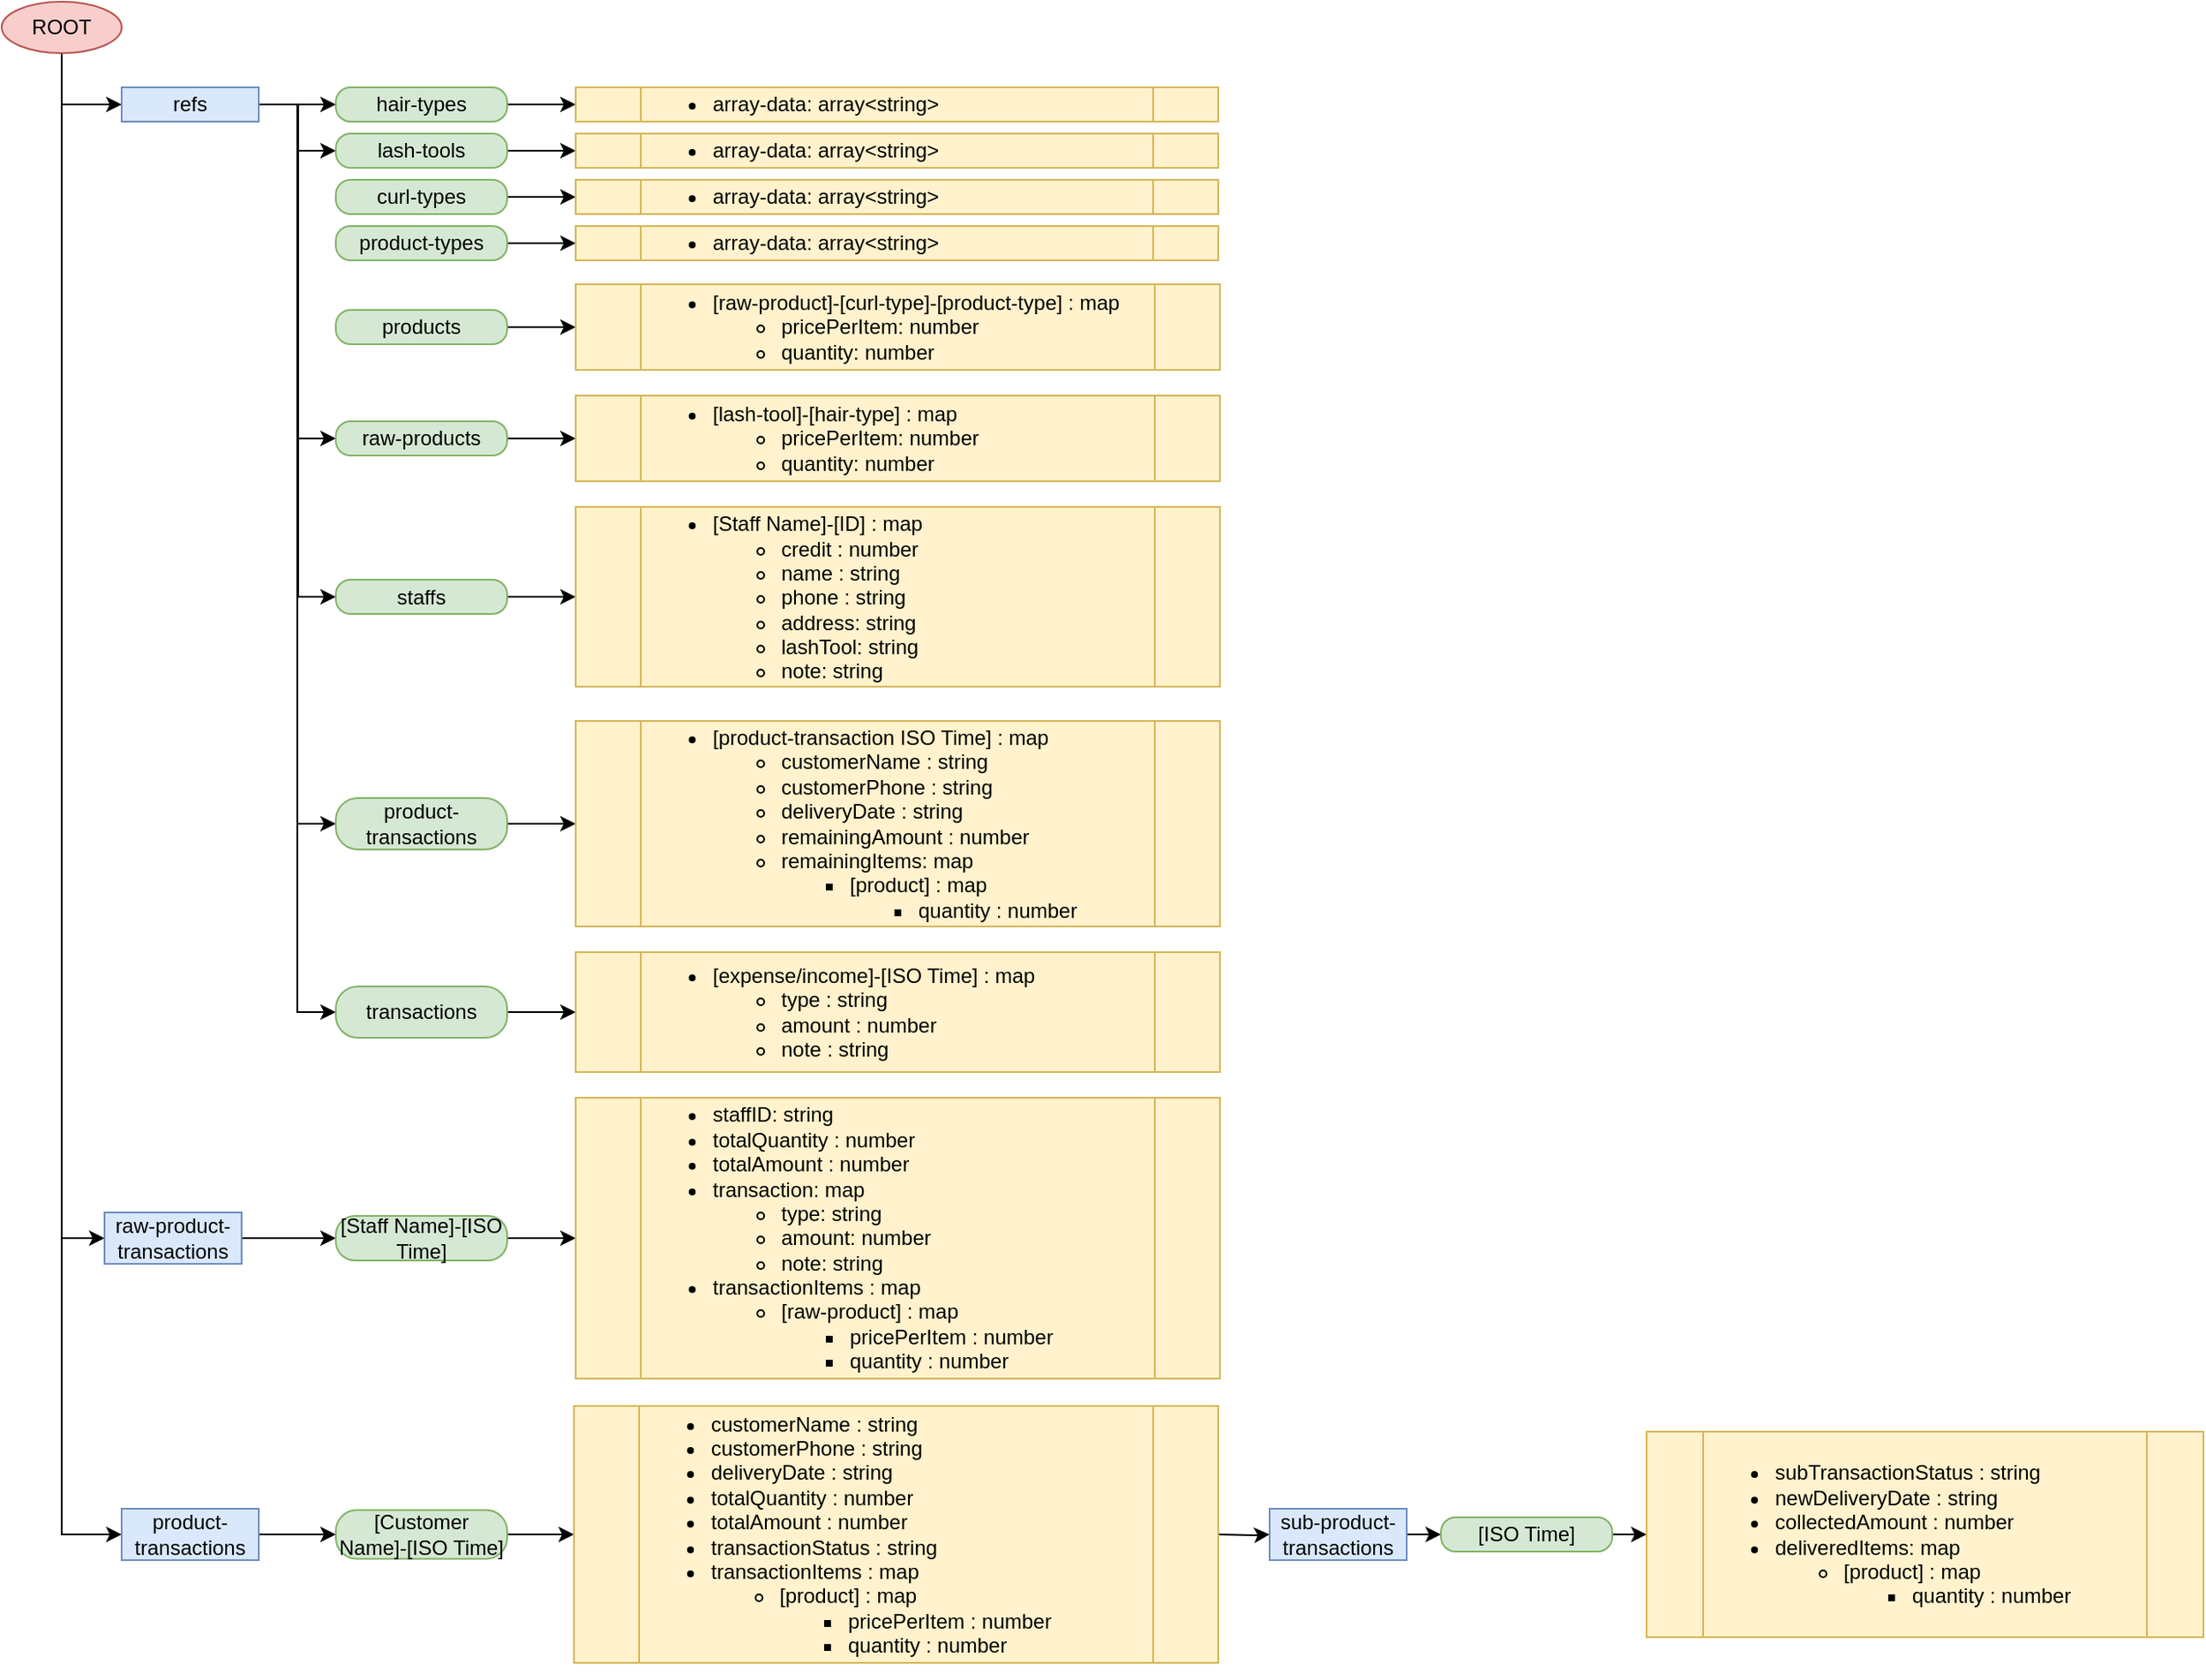 <mxfile version="12.4.2" type="github" pages="1">
  <diagram id="kYJ5HBrduz4aDRdKf72d" name="Page-1">
    <mxGraphModel dx="2383" dy="1231" grid="1" gridSize="10" guides="1" tooltips="1" connect="1" arrows="1" fold="1" page="1" pageScale="1" pageWidth="1100" pageHeight="850" math="0" shadow="0">
      <root>
        <mxCell id="0"/>
        <mxCell id="1" parent="0"/>
        <mxCell id="wLOCGakWQ1x5J9LID62g-5" style="edgeStyle=orthogonalEdgeStyle;rounded=0;orthogonalLoop=1;jettySize=auto;html=1;exitX=0.5;exitY=1;exitDx=0;exitDy=0;entryX=0;entryY=0.5;entryDx=0;entryDy=0;" parent="1" source="wLOCGakWQ1x5J9LID62g-7" target="wLOCGakWQ1x5J9LID62g-3" edge="1">
          <mxGeometry relative="1" as="geometry">
            <mxPoint x="60" y="30" as="sourcePoint"/>
          </mxGeometry>
        </mxCell>
        <mxCell id="wLOCGakWQ1x5J9LID62g-20" style="edgeStyle=orthogonalEdgeStyle;rounded=0;orthogonalLoop=1;jettySize=auto;html=1;exitX=1;exitY=0.5;exitDx=0;exitDy=0;entryX=0;entryY=0.5;entryDx=0;entryDy=0;" parent="1" source="wLOCGakWQ1x5J9LID62g-3" target="wLOCGakWQ1x5J9LID62g-8" edge="1">
          <mxGeometry relative="1" as="geometry"/>
        </mxCell>
        <mxCell id="wLOCGakWQ1x5J9LID62g-24" style="edgeStyle=orthogonalEdgeStyle;rounded=0;orthogonalLoop=1;jettySize=auto;html=1;exitX=1;exitY=0.5;exitDx=0;exitDy=0;entryX=0;entryY=0.5;entryDx=0;entryDy=0;" parent="1" source="wLOCGakWQ1x5J9LID62g-3" target="wLOCGakWQ1x5J9LID62g-11" edge="1">
          <mxGeometry relative="1" as="geometry"/>
        </mxCell>
        <mxCell id="wLOCGakWQ1x5J9LID62g-25" style="edgeStyle=orthogonalEdgeStyle;rounded=0;orthogonalLoop=1;jettySize=auto;html=1;exitX=1;exitY=0.5;exitDx=0;exitDy=0;entryX=0;entryY=0.5;entryDx=0;entryDy=0;" parent="1" source="wLOCGakWQ1x5J9LID62g-3" target="wLOCGakWQ1x5J9LID62g-9" edge="1">
          <mxGeometry relative="1" as="geometry"/>
        </mxCell>
        <mxCell id="wLOCGakWQ1x5J9LID62g-26" style="edgeStyle=orthogonalEdgeStyle;rounded=0;orthogonalLoop=1;jettySize=auto;html=1;entryX=0;entryY=0.5;entryDx=0;entryDy=0;" parent="1" target="wLOCGakWQ1x5J9LID62g-12" edge="1">
          <mxGeometry relative="1" as="geometry">
            <mxPoint x="183" y="200" as="sourcePoint"/>
            <Array as="points">
              <mxPoint x="183" y="70"/>
              <mxPoint x="183" y="210"/>
            </Array>
          </mxGeometry>
        </mxCell>
        <mxCell id="wLOCGakWQ1x5J9LID62g-78" style="edgeStyle=orthogonalEdgeStyle;rounded=0;orthogonalLoop=1;jettySize=auto;html=1;exitX=1;exitY=0.5;exitDx=0;exitDy=0;entryX=0;entryY=0.5;entryDx=0;entryDy=0;" parent="1" source="wLOCGakWQ1x5J9LID62g-3" target="wLOCGakWQ1x5J9LID62g-66" edge="1">
          <mxGeometry relative="1" as="geometry"/>
        </mxCell>
        <mxCell id="wLOCGakWQ1x5J9LID62g-80" style="edgeStyle=orthogonalEdgeStyle;rounded=0;orthogonalLoop=1;jettySize=auto;html=1;exitX=1;exitY=0.5;exitDx=0;exitDy=0;entryX=0;entryY=0.5;entryDx=0;entryDy=0;" parent="1" source="wLOCGakWQ1x5J9LID62g-3" target="wLOCGakWQ1x5J9LID62g-69" edge="1">
          <mxGeometry relative="1" as="geometry"/>
        </mxCell>
        <mxCell id="wLOCGakWQ1x5J9LID62g-3" value="refs" style="rounded=0;whiteSpace=wrap;html=1;fillColor=#dae8fc;strokeColor=#6c8ebf;" parent="1" vertex="1">
          <mxGeometry x="80" y="60" width="80" height="20" as="geometry"/>
        </mxCell>
        <mxCell id="wLOCGakWQ1x5J9LID62g-46" style="edgeStyle=orthogonalEdgeStyle;rounded=0;orthogonalLoop=1;jettySize=auto;html=1;exitX=0.5;exitY=1;exitDx=0;exitDy=0;entryX=0;entryY=0.5;entryDx=0;entryDy=0;" parent="1" source="wLOCGakWQ1x5J9LID62g-7" target="wLOCGakWQ1x5J9LID62g-40" edge="1">
          <mxGeometry relative="1" as="geometry"/>
        </mxCell>
        <mxCell id="wLOCGakWQ1x5J9LID62g-77" style="edgeStyle=orthogonalEdgeStyle;rounded=0;orthogonalLoop=1;jettySize=auto;html=1;exitX=0.5;exitY=1;exitDx=0;exitDy=0;entryX=0;entryY=0.5;entryDx=0;entryDy=0;" parent="1" source="wLOCGakWQ1x5J9LID62g-7" target="wLOCGakWQ1x5J9LID62g-48" edge="1">
          <mxGeometry relative="1" as="geometry"/>
        </mxCell>
        <mxCell id="wLOCGakWQ1x5J9LID62g-7" value="ROOT" style="ellipse;whiteSpace=wrap;html=1;fillColor=#f8cecc;strokeColor=#b85450;" parent="1" vertex="1">
          <mxGeometry x="10" y="10" width="70" height="30" as="geometry"/>
        </mxCell>
        <mxCell id="wLOCGakWQ1x5J9LID62g-19" style="edgeStyle=orthogonalEdgeStyle;rounded=0;orthogonalLoop=1;jettySize=auto;html=1;exitX=1;exitY=0.5;exitDx=0;exitDy=0;entryX=0;entryY=0.5;entryDx=0;entryDy=0;" parent="1" source="wLOCGakWQ1x5J9LID62g-8" target="wLOCGakWQ1x5J9LID62g-15" edge="1">
          <mxGeometry relative="1" as="geometry">
            <mxPoint x="295.333" y="70.333" as="sourcePoint"/>
          </mxGeometry>
        </mxCell>
        <mxCell id="wLOCGakWQ1x5J9LID62g-8" value="hair-types" style="rounded=1;whiteSpace=wrap;html=1;arcSize=43;fillColor=#d5e8d4;strokeColor=#82b366;" parent="1" vertex="1">
          <mxGeometry x="205" y="60" width="100" height="20" as="geometry"/>
        </mxCell>
        <mxCell id="wLOCGakWQ1x5J9LID62g-22" style="edgeStyle=orthogonalEdgeStyle;rounded=0;orthogonalLoop=1;jettySize=auto;html=1;exitX=1;exitY=0.5;exitDx=0;exitDy=0;entryX=0;entryY=0.5;entryDx=0;entryDy=0;" parent="1" source="wLOCGakWQ1x5J9LID62g-9" target="wLOCGakWQ1x5J9LID62g-16" edge="1">
          <mxGeometry relative="1" as="geometry">
            <mxPoint x="295.333" y="330" as="sourcePoint"/>
          </mxGeometry>
        </mxCell>
        <mxCell id="wLOCGakWQ1x5J9LID62g-9" value="raw-products" style="rounded=1;whiteSpace=wrap;html=1;arcSize=43;fillColor=#d5e8d4;strokeColor=#82b366;" parent="1" vertex="1">
          <mxGeometry x="205" y="255" width="100" height="20" as="geometry"/>
        </mxCell>
        <mxCell id="wLOCGakWQ1x5J9LID62g-21" style="edgeStyle=orthogonalEdgeStyle;rounded=0;orthogonalLoop=1;jettySize=auto;html=1;exitX=1;exitY=0.5;exitDx=0;exitDy=0;entryX=0;entryY=0.5;entryDx=0;entryDy=0;" parent="1" source="wLOCGakWQ1x5J9LID62g-11" target="wLOCGakWQ1x5J9LID62g-18" edge="1">
          <mxGeometry relative="1" as="geometry">
            <mxPoint x="295.333" y="100.333" as="sourcePoint"/>
          </mxGeometry>
        </mxCell>
        <mxCell id="wLOCGakWQ1x5J9LID62g-11" value="lash-tools" style="rounded=1;whiteSpace=wrap;html=1;arcSize=43;fillColor=#d5e8d4;strokeColor=#82b366;" parent="1" vertex="1">
          <mxGeometry x="205" y="87" width="100" height="20" as="geometry"/>
        </mxCell>
        <mxCell id="wLOCGakWQ1x5J9LID62g-23" style="edgeStyle=orthogonalEdgeStyle;rounded=0;orthogonalLoop=1;jettySize=auto;html=1;exitX=1;exitY=0.5;exitDx=0;exitDy=0;entryX=0;entryY=0.5;entryDx=0;entryDy=0;" parent="1" source="wLOCGakWQ1x5J9LID62g-12" target="wLOCGakWQ1x5J9LID62g-14" edge="1">
          <mxGeometry relative="1" as="geometry">
            <mxPoint x="295.333" y="395.333" as="sourcePoint"/>
          </mxGeometry>
        </mxCell>
        <mxCell id="wLOCGakWQ1x5J9LID62g-12" value="staffs" style="rounded=1;whiteSpace=wrap;html=1;arcSize=43;fillColor=#d5e8d4;strokeColor=#82b366;" parent="1" vertex="1">
          <mxGeometry x="205" y="347.5" width="100" height="20" as="geometry"/>
        </mxCell>
        <mxCell id="wLOCGakWQ1x5J9LID62g-14" value="&lt;blockquote style=&quot;margin: 0 0 0 40px ; border: none ; padding: 0px&quot;&gt;&lt;/blockquote&gt;&lt;ul&gt;&lt;li&gt;[Staff Name]-[ID] : map&lt;/li&gt;&lt;ul&gt;&lt;li&gt;credit : number&lt;/li&gt;&lt;li&gt;name : string&lt;/li&gt;&lt;li&gt;phone : string&lt;/li&gt;&lt;li&gt;address: string&lt;/li&gt;&lt;li&gt;lashTool: string&lt;/li&gt;&lt;li&gt;note: string&lt;/li&gt;&lt;/ul&gt;&lt;/ul&gt;&lt;blockquote style=&quot;margin: 0 0 0 40px ; border: none ; padding: 0px&quot;&gt;&lt;/blockquote&gt;" style="shape=process;whiteSpace=wrap;html=1;backgroundOutline=1;align=left;fillColor=#fff2cc;strokeColor=#d6b656;" parent="1" vertex="1">
          <mxGeometry x="345" y="305" width="376" height="105" as="geometry"/>
        </mxCell>
        <mxCell id="wLOCGakWQ1x5J9LID62g-15" value="&lt;ul&gt;&lt;li&gt;array-data: array&amp;lt;string&amp;gt;&lt;/li&gt;&lt;/ul&gt;" style="shape=process;whiteSpace=wrap;html=1;backgroundOutline=1;align=left;fillColor=#fff2cc;strokeColor=#d6b656;" parent="1" vertex="1">
          <mxGeometry x="345" y="60" width="375" height="20" as="geometry"/>
        </mxCell>
        <mxCell id="wLOCGakWQ1x5J9LID62g-16" value="&lt;ul&gt;&lt;li&gt;[lash-tool]-[hair-type] : map&lt;/li&gt;&lt;ul&gt;&lt;li&gt;pricePerItem: number&lt;/li&gt;&lt;li&gt;quantity: number&lt;/li&gt;&lt;/ul&gt;&lt;/ul&gt;" style="shape=process;whiteSpace=wrap;html=1;backgroundOutline=1;align=left;fillColor=#fff2cc;strokeColor=#d6b656;" parent="1" vertex="1">
          <mxGeometry x="345" y="240" width="376" height="50" as="geometry"/>
        </mxCell>
        <mxCell id="wLOCGakWQ1x5J9LID62g-18" value="&lt;ul&gt;&lt;li&gt;array-data: array&amp;lt;string&amp;gt;&lt;/li&gt;&lt;/ul&gt;" style="shape=process;whiteSpace=wrap;html=1;backgroundOutline=1;align=left;fillColor=#fff2cc;strokeColor=#d6b656;" parent="1" vertex="1">
          <mxGeometry x="345" y="87" width="375" height="20" as="geometry"/>
        </mxCell>
        <mxCell id="wLOCGakWQ1x5J9LID62g-45" style="edgeStyle=orthogonalEdgeStyle;rounded=0;orthogonalLoop=1;jettySize=auto;html=1;exitX=1;exitY=0.5;exitDx=0;exitDy=0;entryX=0;entryY=0.5;entryDx=0;entryDy=0;" parent="1" source="wLOCGakWQ1x5J9LID62g-40" target="wLOCGakWQ1x5J9LID62g-43" edge="1">
          <mxGeometry relative="1" as="geometry"/>
        </mxCell>
        <mxCell id="wLOCGakWQ1x5J9LID62g-40" value="raw-product-transactions" style="rounded=0;whiteSpace=wrap;html=1;fillColor=#dae8fc;strokeColor=#6c8ebf;" parent="1" vertex="1">
          <mxGeometry x="70" y="717" width="80" height="30" as="geometry"/>
        </mxCell>
        <mxCell id="wLOCGakWQ1x5J9LID62g-42" style="edgeStyle=orthogonalEdgeStyle;rounded=0;orthogonalLoop=1;jettySize=auto;html=1;exitX=1;exitY=0.5;exitDx=0;exitDy=0;entryX=0;entryY=0.5;entryDx=0;entryDy=0;" parent="1" source="wLOCGakWQ1x5J9LID62g-43" target="wLOCGakWQ1x5J9LID62g-44" edge="1">
          <mxGeometry relative="1" as="geometry"/>
        </mxCell>
        <mxCell id="wLOCGakWQ1x5J9LID62g-43" value="[Staff Name]-[ISO Time]" style="rounded=1;whiteSpace=wrap;html=1;arcSize=43;fillColor=#d5e8d4;strokeColor=#82b366;" parent="1" vertex="1">
          <mxGeometry x="205" y="719" width="100" height="26" as="geometry"/>
        </mxCell>
        <mxCell id="wLOCGakWQ1x5J9LID62g-44" value="&lt;blockquote style=&quot;margin: 0 0 0 40px ; border: none ; padding: 0px&quot;&gt;&lt;/blockquote&gt;&lt;ul&gt;&lt;li&gt;staffID: string&lt;/li&gt;&lt;li&gt;totalQuantity : number&lt;/li&gt;&lt;li&gt;totalAmount : number&lt;/li&gt;&lt;li&gt;transaction: map&lt;/li&gt;&lt;ul&gt;&lt;li&gt;type: string&lt;/li&gt;&lt;li&gt;amount: number&lt;/li&gt;&lt;li&gt;note: string&lt;/li&gt;&lt;/ul&gt;&lt;li&gt;transactionItems : map&lt;/li&gt;&lt;ul&gt;&lt;li&gt;[raw-product] : map&lt;/li&gt;&lt;ul&gt;&lt;li&gt;pricePerItem : number&lt;/li&gt;&lt;li&gt;quantity : number&lt;/li&gt;&lt;/ul&gt;&lt;/ul&gt;&lt;/ul&gt;&lt;blockquote style=&quot;margin: 0 0 0 40px ; border: none ; padding: 0px&quot;&gt;&lt;/blockquote&gt;" style="shape=process;whiteSpace=wrap;html=1;backgroundOutline=1;align=left;fillColor=#fff2cc;strokeColor=#d6b656;" parent="1" vertex="1">
          <mxGeometry x="345" y="650" width="376" height="164" as="geometry"/>
        </mxCell>
        <mxCell id="wLOCGakWQ1x5J9LID62g-50" style="edgeStyle=orthogonalEdgeStyle;rounded=0;orthogonalLoop=1;jettySize=auto;html=1;exitX=1;exitY=0.5;exitDx=0;exitDy=0;entryX=0;entryY=0.5;entryDx=0;entryDy=0;" parent="1" source="wLOCGakWQ1x5J9LID62g-48" target="wLOCGakWQ1x5J9LID62g-49" edge="1">
          <mxGeometry relative="1" as="geometry"/>
        </mxCell>
        <mxCell id="wLOCGakWQ1x5J9LID62g-48" value="product-transactions" style="rounded=0;whiteSpace=wrap;html=1;fillColor=#dae8fc;strokeColor=#6c8ebf;" parent="1" vertex="1">
          <mxGeometry x="80" y="890" width="80" height="30" as="geometry"/>
        </mxCell>
        <mxCell id="wLOCGakWQ1x5J9LID62g-76" style="edgeStyle=orthogonalEdgeStyle;rounded=0;orthogonalLoop=1;jettySize=auto;html=1;exitX=1;exitY=0.5;exitDx=0;exitDy=0;entryX=0;entryY=0.5;entryDx=0;entryDy=0;" parent="1" source="wLOCGakWQ1x5J9LID62g-49" target="wLOCGakWQ1x5J9LID62g-51" edge="1">
          <mxGeometry relative="1" as="geometry"/>
        </mxCell>
        <mxCell id="wLOCGakWQ1x5J9LID62g-49" value="[Customer Name]-[ISO Time]" style="rounded=1;whiteSpace=wrap;html=1;arcSize=43;fillColor=#d5e8d4;strokeColor=#82b366;" parent="1" vertex="1">
          <mxGeometry x="205" y="890.75" width="100" height="28.5" as="geometry"/>
        </mxCell>
        <mxCell id="wLOCGakWQ1x5J9LID62g-73" style="edgeStyle=orthogonalEdgeStyle;rounded=0;orthogonalLoop=1;jettySize=auto;html=1;" parent="1" target="wLOCGakWQ1x5J9LID62g-63" edge="1">
          <mxGeometry relative="1" as="geometry">
            <mxPoint x="770.333" y="978.333" as="targetPoint"/>
            <mxPoint x="720" y="905" as="sourcePoint"/>
          </mxGeometry>
        </mxCell>
        <mxCell id="wLOCGakWQ1x5J9LID62g-51" value="&lt;blockquote style=&quot;margin: 0 0 0 40px ; border: none ; padding: 0px&quot;&gt;&lt;/blockquote&gt;&lt;ul&gt;&lt;li&gt;customerName : string&lt;/li&gt;&lt;li&gt;customerPhone : string&lt;/li&gt;&lt;li&gt;deliveryDate : string&lt;/li&gt;&lt;li&gt;totalQuantity : number&lt;/li&gt;&lt;li&gt;totalAmount : number&lt;/li&gt;&lt;li&gt;transactionStatus : string&lt;/li&gt;&lt;li&gt;transactionItems : map&lt;/li&gt;&lt;ul&gt;&lt;li&gt;[product] : map&lt;/li&gt;&lt;ul&gt;&lt;li&gt;pricePerItem : number&lt;/li&gt;&lt;li&gt;quantity : number&lt;/li&gt;&lt;/ul&gt;&lt;/ul&gt;&lt;/ul&gt;&lt;blockquote style=&quot;margin: 0 0 0 40px ; border: none ; padding: 0px&quot;&gt;&lt;/blockquote&gt;" style="shape=process;whiteSpace=wrap;html=1;backgroundOutline=1;align=left;fillColor=#fff2cc;strokeColor=#d6b656;" parent="1" vertex="1">
          <mxGeometry x="344" y="830" width="376" height="150" as="geometry"/>
        </mxCell>
        <mxCell id="wLOCGakWQ1x5J9LID62g-52" style="edgeStyle=orthogonalEdgeStyle;rounded=0;orthogonalLoop=1;jettySize=auto;html=1;exitX=1;exitY=0.5;exitDx=0;exitDy=0;entryX=0;entryY=0.5;entryDx=0;entryDy=0;" parent="1" source="wLOCGakWQ1x5J9LID62g-53" target="wLOCGakWQ1x5J9LID62g-54" edge="1">
          <mxGeometry relative="1" as="geometry">
            <mxPoint x="295.333" y="132.833" as="sourcePoint"/>
          </mxGeometry>
        </mxCell>
        <mxCell id="wLOCGakWQ1x5J9LID62g-53" value="curl-types" style="rounded=1;whiteSpace=wrap;html=1;arcSize=43;fillColor=#d5e8d4;strokeColor=#82b366;" parent="1" vertex="1">
          <mxGeometry x="205" y="114" width="100" height="20" as="geometry"/>
        </mxCell>
        <mxCell id="wLOCGakWQ1x5J9LID62g-54" value="&lt;ul&gt;&lt;li&gt;array-data: array&amp;lt;string&amp;gt;&lt;/li&gt;&lt;/ul&gt;" style="shape=process;whiteSpace=wrap;html=1;backgroundOutline=1;align=left;fillColor=#fff2cc;strokeColor=#d6b656;" parent="1" vertex="1">
          <mxGeometry x="345" y="114" width="375" height="20" as="geometry"/>
        </mxCell>
        <mxCell id="wLOCGakWQ1x5J9LID62g-55" style="edgeStyle=orthogonalEdgeStyle;rounded=0;orthogonalLoop=1;jettySize=auto;html=1;exitX=1;exitY=0.5;exitDx=0;exitDy=0;entryX=0;entryY=0.5;entryDx=0;entryDy=0;" parent="1" source="wLOCGakWQ1x5J9LID62g-56" target="wLOCGakWQ1x5J9LID62g-57" edge="1">
          <mxGeometry relative="1" as="geometry">
            <mxPoint x="304.833" y="200" as="sourcePoint"/>
          </mxGeometry>
        </mxCell>
        <mxCell id="wLOCGakWQ1x5J9LID62g-56" value="products" style="rounded=1;whiteSpace=wrap;html=1;arcSize=43;fillColor=#d5e8d4;strokeColor=#82b366;" parent="1" vertex="1">
          <mxGeometry x="205" y="190" width="100" height="20" as="geometry"/>
        </mxCell>
        <mxCell id="wLOCGakWQ1x5J9LID62g-57" value="&lt;ul&gt;&lt;li&gt;[raw-product]-[curl-type]-[product-type] : map&lt;/li&gt;&lt;ul&gt;&lt;li&gt;pricePerItem: number&lt;/li&gt;&lt;li&gt;quantity: number&lt;/li&gt;&lt;/ul&gt;&lt;/ul&gt;" style="shape=process;whiteSpace=wrap;html=1;backgroundOutline=1;align=left;fillColor=#fff2cc;strokeColor=#d6b656;" parent="1" vertex="1">
          <mxGeometry x="345" y="175" width="376" height="50" as="geometry"/>
        </mxCell>
        <mxCell id="wLOCGakWQ1x5J9LID62g-58" style="edgeStyle=orthogonalEdgeStyle;rounded=0;orthogonalLoop=1;jettySize=auto;html=1;exitX=1;exitY=0.5;exitDx=0;exitDy=0;entryX=0;entryY=0.5;entryDx=0;entryDy=0;" parent="1" source="wLOCGakWQ1x5J9LID62g-59" target="wLOCGakWQ1x5J9LID62g-60" edge="1">
          <mxGeometry relative="1" as="geometry">
            <mxPoint x="297.833" y="165.333" as="sourcePoint"/>
          </mxGeometry>
        </mxCell>
        <mxCell id="wLOCGakWQ1x5J9LID62g-59" value="product-types" style="rounded=1;whiteSpace=wrap;html=1;arcSize=43;fillColor=#d5e8d4;strokeColor=#82b366;" parent="1" vertex="1">
          <mxGeometry x="205" y="141" width="100" height="20" as="geometry"/>
        </mxCell>
        <mxCell id="wLOCGakWQ1x5J9LID62g-60" value="&lt;ul&gt;&lt;li&gt;array-data: array&amp;lt;string&amp;gt;&lt;/li&gt;&lt;/ul&gt;" style="shape=process;whiteSpace=wrap;html=1;backgroundOutline=1;align=left;fillColor=#fff2cc;strokeColor=#d6b656;" parent="1" vertex="1">
          <mxGeometry x="345" y="141" width="375" height="20" as="geometry"/>
        </mxCell>
        <mxCell id="wLOCGakWQ1x5J9LID62g-74" style="edgeStyle=orthogonalEdgeStyle;rounded=0;orthogonalLoop=1;jettySize=auto;html=1;exitX=1;exitY=0.5;exitDx=0;exitDy=0;entryX=0;entryY=0.5;entryDx=0;entryDy=0;" parent="1" source="wLOCGakWQ1x5J9LID62g-63" target="wLOCGakWQ1x5J9LID62g-64" edge="1">
          <mxGeometry relative="1" as="geometry"/>
        </mxCell>
        <mxCell id="wLOCGakWQ1x5J9LID62g-63" value="sub-product-transactions" style="rounded=0;whiteSpace=wrap;html=1;fillColor=#dae8fc;strokeColor=#6c8ebf;" parent="1" vertex="1">
          <mxGeometry x="750" y="890" width="80" height="30" as="geometry"/>
        </mxCell>
        <mxCell id="wLOCGakWQ1x5J9LID62g-75" style="edgeStyle=orthogonalEdgeStyle;rounded=0;orthogonalLoop=1;jettySize=auto;html=1;exitX=1;exitY=0.5;exitDx=0;exitDy=0;entryX=0;entryY=0.5;entryDx=0;entryDy=0;" parent="1" source="wLOCGakWQ1x5J9LID62g-64" target="wLOCGakWQ1x5J9LID62g-68" edge="1">
          <mxGeometry relative="1" as="geometry"/>
        </mxCell>
        <mxCell id="wLOCGakWQ1x5J9LID62g-64" value="[ISO Time]" style="rounded=1;whiteSpace=wrap;html=1;arcSize=43;fillColor=#d5e8d4;strokeColor=#82b366;" parent="1" vertex="1">
          <mxGeometry x="850" y="895" width="100" height="20" as="geometry"/>
        </mxCell>
        <mxCell id="wLOCGakWQ1x5J9LID62g-79" style="edgeStyle=orthogonalEdgeStyle;rounded=0;orthogonalLoop=1;jettySize=auto;html=1;exitX=1;exitY=0.5;exitDx=0;exitDy=0;entryX=0;entryY=0.5;entryDx=0;entryDy=0;" parent="1" source="wLOCGakWQ1x5J9LID62g-66" target="wLOCGakWQ1x5J9LID62g-67" edge="1">
          <mxGeometry relative="1" as="geometry"/>
        </mxCell>
        <mxCell id="wLOCGakWQ1x5J9LID62g-66" value="product-transactions" style="rounded=1;whiteSpace=wrap;html=1;arcSize=43;fillColor=#d5e8d4;strokeColor=#82b366;" parent="1" vertex="1">
          <mxGeometry x="205" y="475" width="100" height="30" as="geometry"/>
        </mxCell>
        <mxCell id="wLOCGakWQ1x5J9LID62g-67" value="&lt;blockquote style=&quot;margin: 0 0 0 40px ; border: none ; padding: 0px&quot;&gt;&lt;/blockquote&gt;&lt;ul&gt;&lt;li&gt;[product-transaction ISO Time] : map&lt;/li&gt;&lt;ul&gt;&lt;li&gt;customerName : string&lt;/li&gt;&lt;li&gt;customerPhone : string&lt;/li&gt;&lt;li&gt;deliveryDate : string&lt;/li&gt;&lt;li&gt;remainingAmount : number&lt;/li&gt;&lt;li&gt;remainingItems: map&lt;/li&gt;&lt;ul&gt;&lt;li&gt;[product] : map&lt;/li&gt;&lt;ul&gt;&lt;li&gt;quantity : number&lt;/li&gt;&lt;/ul&gt;&lt;/ul&gt;&lt;/ul&gt;&lt;/ul&gt;&lt;blockquote style=&quot;margin: 0 0 0 40px ; border: none ; padding: 0px&quot;&gt;&lt;/blockquote&gt;" style="shape=process;whiteSpace=wrap;html=1;backgroundOutline=1;align=left;fillColor=#fff2cc;strokeColor=#d6b656;" parent="1" vertex="1">
          <mxGeometry x="345" y="430" width="376" height="120" as="geometry"/>
        </mxCell>
        <mxCell id="wLOCGakWQ1x5J9LID62g-68" value="&lt;blockquote style=&quot;margin: 0 0 0 40px ; border: none ; padding: 0px&quot;&gt;&lt;/blockquote&gt;&lt;ul&gt;&lt;li&gt;subTransactionStatus : string&lt;/li&gt;&lt;li&gt;&lt;span&gt;newDeliveryDate : string&lt;/span&gt;&lt;br&gt;&lt;/li&gt;&lt;li&gt;&lt;span&gt;collectedAmount : number&lt;/span&gt;&lt;br&gt;&lt;/li&gt;&lt;li&gt;&lt;span&gt;deliveredItems: map&lt;/span&gt;&lt;br&gt;&lt;/li&gt;&lt;ul&gt;&lt;li&gt;&lt;span&gt;[product] : map&lt;/span&gt;&lt;br&gt;&lt;/li&gt;&lt;ul&gt;&lt;li&gt;&lt;span&gt;quantity : number&lt;/span&gt;&lt;br&gt;&lt;/li&gt;&lt;/ul&gt;&lt;/ul&gt;&lt;/ul&gt;&lt;blockquote style=&quot;margin: 0 0 0 40px ; border: none ; padding: 0px&quot;&gt;&lt;/blockquote&gt;" style="shape=process;whiteSpace=wrap;html=1;backgroundOutline=1;align=left;fillColor=#fff2cc;strokeColor=#d6b656;" parent="1" vertex="1">
          <mxGeometry x="970" y="845" width="325" height="120" as="geometry"/>
        </mxCell>
        <mxCell id="wLOCGakWQ1x5J9LID62g-81" style="edgeStyle=orthogonalEdgeStyle;rounded=0;orthogonalLoop=1;jettySize=auto;html=1;exitX=1;exitY=0.5;exitDx=0;exitDy=0;entryX=0;entryY=0.5;entryDx=0;entryDy=0;" parent="1" source="wLOCGakWQ1x5J9LID62g-69" target="wLOCGakWQ1x5J9LID62g-70" edge="1">
          <mxGeometry relative="1" as="geometry"/>
        </mxCell>
        <mxCell id="wLOCGakWQ1x5J9LID62g-69" value="transactions" style="rounded=1;whiteSpace=wrap;html=1;arcSize=43;fillColor=#d5e8d4;strokeColor=#82b366;" parent="1" vertex="1">
          <mxGeometry x="205" y="585" width="100" height="30" as="geometry"/>
        </mxCell>
        <mxCell id="wLOCGakWQ1x5J9LID62g-70" value="&lt;blockquote style=&quot;margin: 0 0 0 40px ; border: none ; padding: 0px&quot;&gt;&lt;/blockquote&gt;&lt;ul&gt;&lt;li&gt;[expense/income]-[ISO Time] : map&lt;/li&gt;&lt;ul&gt;&lt;li&gt;type : string&lt;/li&gt;&lt;li&gt;amount : number&lt;/li&gt;&lt;li&gt;note : string&lt;/li&gt;&lt;/ul&gt;&lt;/ul&gt;&lt;blockquote style=&quot;margin: 0 0 0 40px ; border: none ; padding: 0px&quot;&gt;&lt;/blockquote&gt;" style="shape=process;whiteSpace=wrap;html=1;backgroundOutline=1;align=left;fillColor=#fff2cc;strokeColor=#d6b656;" parent="1" vertex="1">
          <mxGeometry x="345" y="565" width="376" height="70" as="geometry"/>
        </mxCell>
      </root>
    </mxGraphModel>
  </diagram>
</mxfile>
